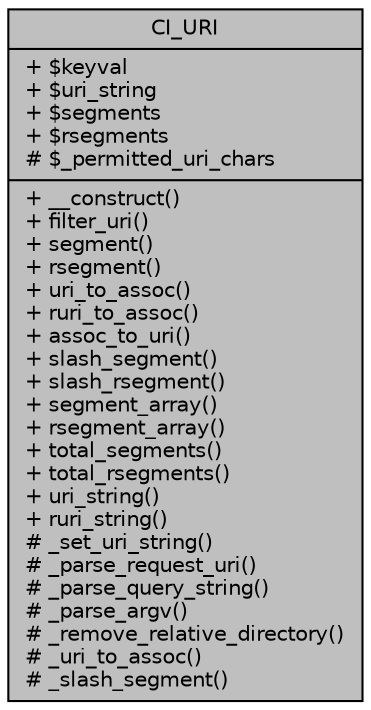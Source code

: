 digraph "CI_URI"
{
 // LATEX_PDF_SIZE
  edge [fontname="Helvetica",fontsize="10",labelfontname="Helvetica",labelfontsize="10"];
  node [fontname="Helvetica",fontsize="10",shape=record];
  Node2 [label="{CI_URI\n|+ $keyval\l+ $uri_string\l+ $segments\l+ $rsegments\l# $_permitted_uri_chars\l|+ __construct()\l+ filter_uri()\l+ segment()\l+ rsegment()\l+ uri_to_assoc()\l+ ruri_to_assoc()\l+ assoc_to_uri()\l+ slash_segment()\l+ slash_rsegment()\l+ segment_array()\l+ rsegment_array()\l+ total_segments()\l+ total_rsegments()\l+ uri_string()\l+ ruri_string()\l# _set_uri_string()\l# _parse_request_uri()\l# _parse_query_string()\l# _parse_argv()\l# _remove_relative_directory()\l# _uri_to_assoc()\l# _slash_segment()\l}",height=0.2,width=0.4,color="black", fillcolor="grey75", style="filled", fontcolor="black",tooltip=" "];
}
